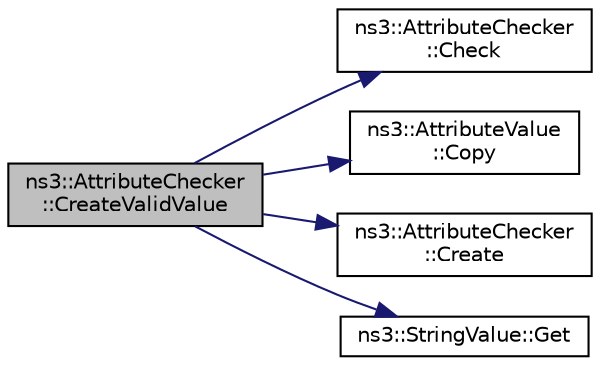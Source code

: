 digraph "ns3::AttributeChecker::CreateValidValue"
{
 // LATEX_PDF_SIZE
  edge [fontname="Helvetica",fontsize="10",labelfontname="Helvetica",labelfontsize="10"];
  node [fontname="Helvetica",fontsize="10",shape=record];
  rankdir="LR";
  Node1 [label="ns3::AttributeChecker\l::CreateValidValue",height=0.2,width=0.4,color="black", fillcolor="grey75", style="filled", fontcolor="black",tooltip="Create a valid value from the argument value, or reinterpret the argument as a string."];
  Node1 -> Node2 [color="midnightblue",fontsize="10",style="solid",fontname="Helvetica"];
  Node2 [label="ns3::AttributeChecker\l::Check",height=0.2,width=0.4,color="black", fillcolor="white", style="filled",URL="$classns3_1_1_attribute_checker.html#a3b0cdc0ac70282a7762605181439dfe4",tooltip=" "];
  Node1 -> Node3 [color="midnightblue",fontsize="10",style="solid",fontname="Helvetica"];
  Node3 [label="ns3::AttributeValue\l::Copy",height=0.2,width=0.4,color="black", fillcolor="white", style="filled",URL="$classns3_1_1_attribute_value.html#ab316311212c334f6061c0fc8b5fb2625",tooltip=" "];
  Node1 -> Node4 [color="midnightblue",fontsize="10",style="solid",fontname="Helvetica"];
  Node4 [label="ns3::AttributeChecker\l::Create",height=0.2,width=0.4,color="black", fillcolor="white", style="filled",URL="$classns3_1_1_attribute_checker.html#a034af3ccac738b21e0d62e4191c241de",tooltip=" "];
  Node1 -> Node5 [color="midnightblue",fontsize="10",style="solid",fontname="Helvetica"];
  Node5 [label="ns3::StringValue::Get",height=0.2,width=0.4,color="black", fillcolor="white", style="filled",URL="$classns3_1_1_string_value.html#a6f208c2778fe1c7882e5cb429b8326ae",tooltip=" "];
}
